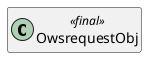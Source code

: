 @startuml
set namespaceSeparator \\
hide members
hide << alias >> circle

class OwsrequestObj << final >>
@enduml
